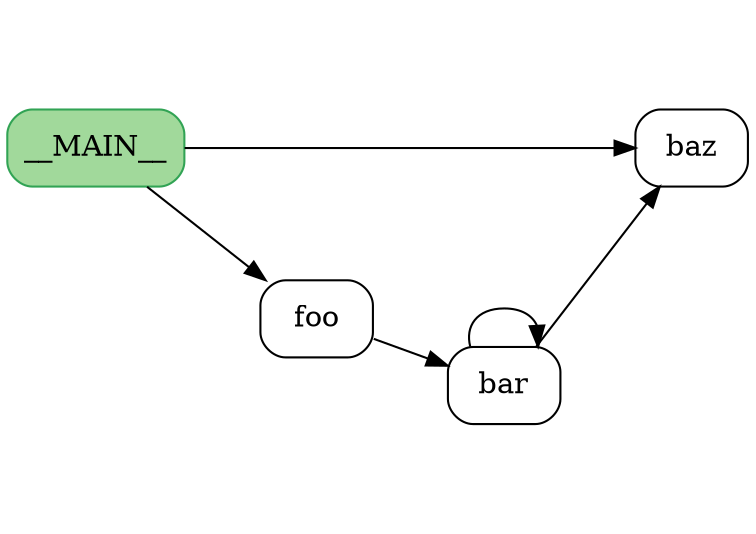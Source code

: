 digraph test {
	graph [rankdir=LR, ratio="0.7", concentrate=true];
	node [label="\N", shape=Mrecord];
	graph [bb="0,0,350,245"];
	node1 [label=__MAIN__, color="/greens3/3", fillcolor="/greens3/2", style=filled, pos="40,184.25", width="1.1111", height="0.51389"];
	node2 [label=bar, pos="233,61.25", width="0.75", height="0.51389"];
	node3 [label=baz, pos="323,170.25", width="0.75", height="0.51389"];
	node4 [label=foo, pos="143,92.25", width="0.75", height="0.51389"];
	node1 -> node3 [pos="e,295.67,171.6 80.246,182.26 135.04,179.55 232.37,174.73 285.63,172.1"];
	node1 -> node4 [pos="e,122.69,110.39 60.349,166.07 76.009,152.09 97.822,132.6 115.11,117.16"];
	node2 -> node2 [pos="e,249.28,79.403 216.72,79.403 214.21,88.789 219.64,97.25 233,97.25 241.14,97.25 246.34,94.108 248.59,89.53"];
	node2 -> node3 [pos="e,307.96,152.03 248.27,79.74 262.9,97.464 285.13,124.38 301.54,144.26"];
	node4 -> node2 [pos="e,205.71,70.652 170,82.949 178.2,80.124 187.36,76.97 196.09,73.962"];
}
